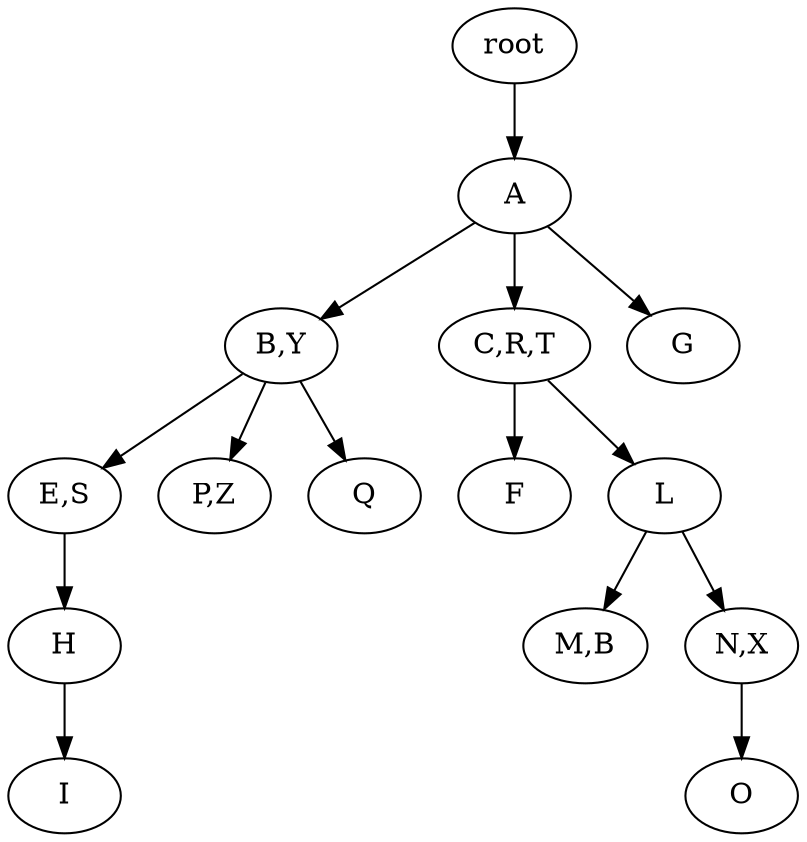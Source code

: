 strict digraph G {
	graph [name=G];
	0	 [label=root];
	1	 [label=A];
	0 -> 1;
	2	 [label="B,Y"];
	1 -> 2;
	3	 [label="C,R,T"];
	1 -> 3;
	7	 [label=G];
	1 -> 7;
	5	 [label="E,S"];
	2 -> 5;
	14	 [label="P,Z"];
	2 -> 14;
	15	 [label=Q];
	2 -> 15;
	6	 [label=F];
	3 -> 6;
	10	 [label=L];
	3 -> 10;
	8	 [label=H];
	5 -> 8;
	9	 [label=I];
	8 -> 9;
	11	 [label="M,B"];
	10 -> 11;
	12	 [label="N,X"];
	10 -> 12;
	13	 [label=O];
	12 -> 13;
}
